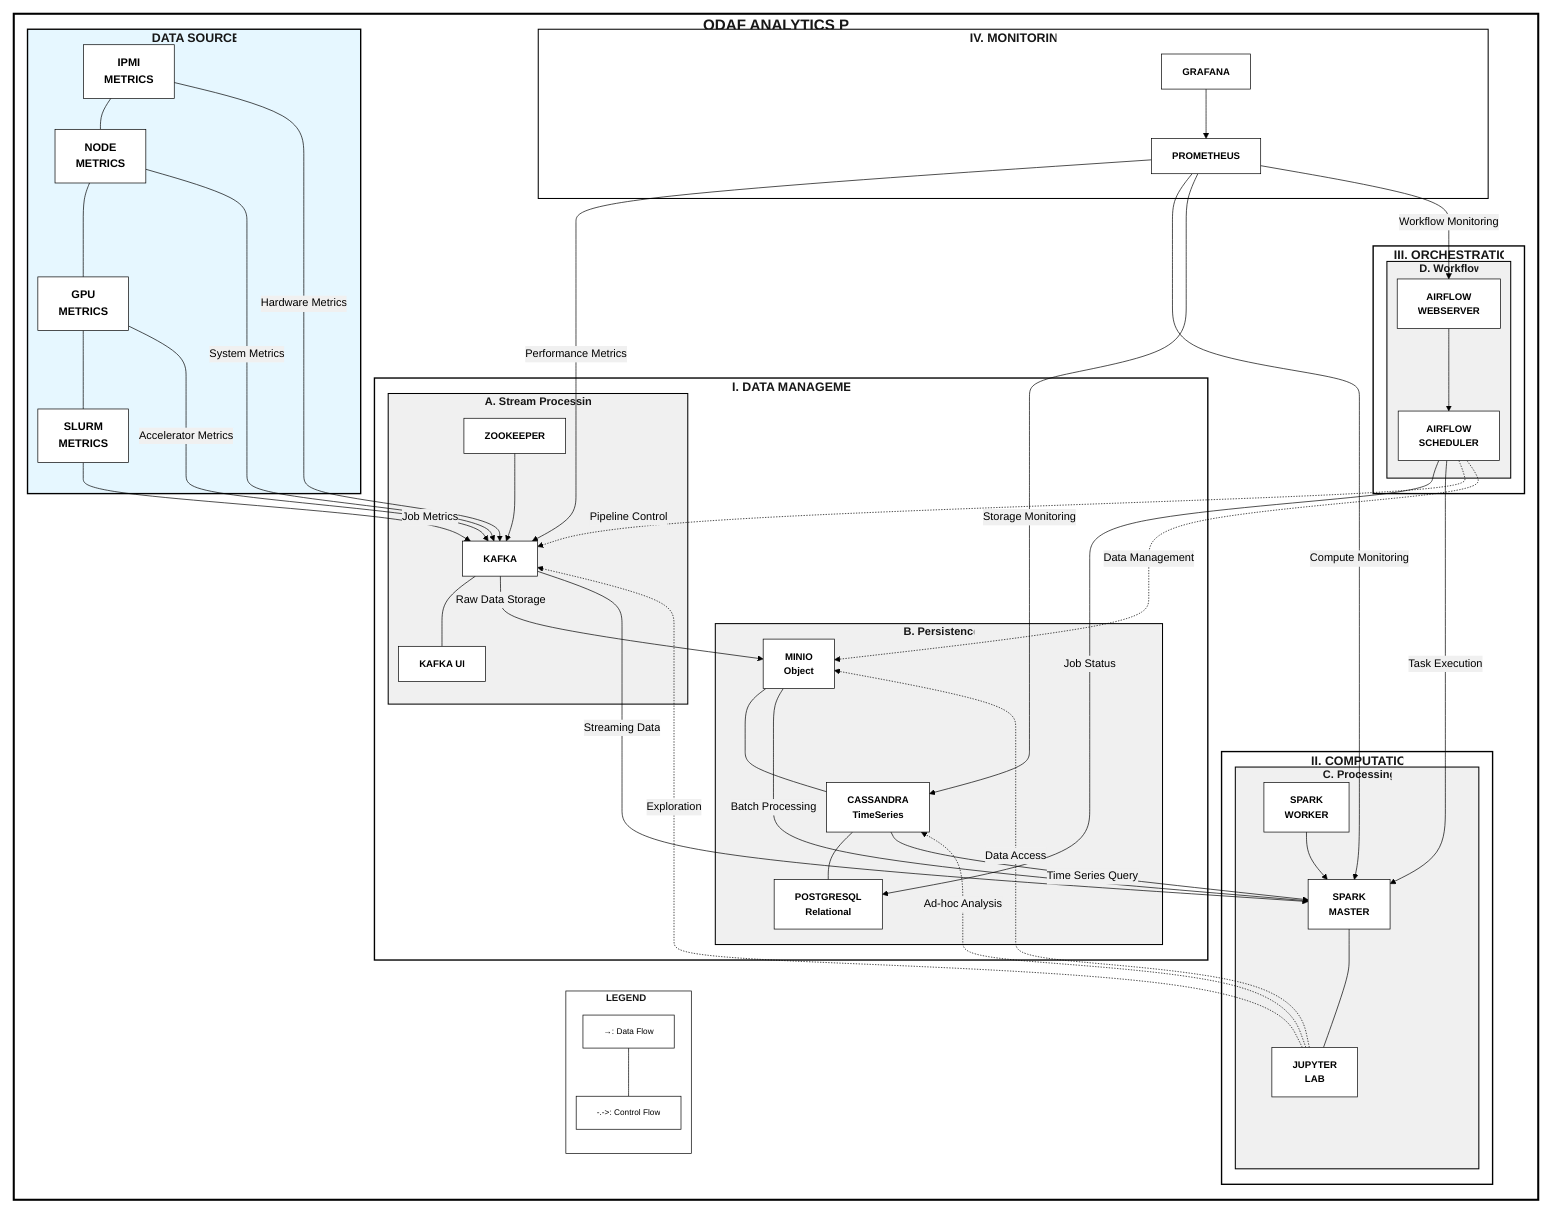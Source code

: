 %%{init: {
  "theme": "base",
  "themeVariables": {
    "primaryColor": "#ffffff",
    "primaryTextColor": "#000000",
    "primaryBorderColor": "#000000",
    "lineColor": "#000000",
    "secondaryColor": "#f0f0f0",
    "tertiaryColor": "#e8e8e8"
  },
  "flowchart": {
    "htmlLabels": true,
    "curve": "basis",
    "diagramPadding": 20,
    "nodeSpacing": 10,
    "rankSpacing": 20,
    "wrap": false
  }
}}%%
flowchart TB
    %% SYSTEM BOUNDARY
    subgraph ODAF["ODAF ANALYTICS PIPELINE"]
    direction TB
    style ODAF fill:#ffffff,stroke:#000000,stroke-width:3px,font-size:22px,font-weight:bold
    
    %% DATA SOURCES - VERTICAL ORIENTATION FOR COMPACTNESS
    subgraph SRC["DATA SOURCES"]
        direction TB
        style SRC fill:#e6f7ff,stroke:#000000,stroke-width:2px,font-size:18px,font-weight:bold
        IPM["IPMI<br>METRICS"] --- NOD["NODE<br>METRICS"] --- GPU["GPU<br>METRICS"] --- SLM["SLURM<br>METRICS"]
        style IPM font-size:16px,font-weight:bold,padding:3px
        style NOD font-size:16px,font-weight:bold,padding:3px
        style GPU font-size:16px,font-weight:bold,padding:3px
        style SLM font-size:16px,font-weight:bold,padding:3px
    end
    
    %% PRIMARY LAYERS - VERTICAL STACK
    subgraph DL["I. DATA MANAGEMENT"]
        direction TB
        style DL fill:#ffffff,stroke:#000000,stroke-width:2px,font-size:18px,font-weight:bold
        subgraph STR["A. Stream Processing"]
            direction TB
            style STR fill:#f0f0f0,stroke:#000000,stroke-width:1.5px,font-size:16px,font-weight:bold
            ZKP["ZOOKEEPER"] --> KFK["KAFKA"] --- KUI["KAFKA UI"]
            style KFK font-size:14px,font-weight:bold,padding:4px
            style ZKP font-size:14px,font-weight:bold,padding:4px
            style KUI font-size:14px,font-weight:bold,padding:4px
        end
        
        subgraph STO["B. Persistence"]
            direction TB
            style STO fill:#f0f0f0,stroke:#000000,stroke-width:1.5px,font-size:16px,font-weight:bold
            MNO["MINIO<br>Object"] --- CAS["CASSANDRA<br>TimeSeries"] --- PGS["POSTGRESQL<br>Relational"]
            style MNO font-size:14px,font-weight:bold,padding:4px
            style CAS font-size:14px,font-weight:bold,padding:4px
            style PGS font-size:14px,font-weight:bold,padding:4px
        end
    end
    
    subgraph CL["II. COMPUTATION"]
        direction TB
        style CL fill:#ffffff,stroke:#000000,stroke-width:2px,font-size:18px,font-weight:bold
        subgraph DSP["C. Processing"]
            direction TB
            style DSP fill:#f0f0f0,stroke:#000000,stroke-width:1.5px,font-size:16px,font-weight:bold
            SPW["SPARK<br>WORKER"] --> SPM["SPARK<br>MASTER"] --- JYP["JUPYTER<br>LAB"]
            style SPM font-size:14px,font-weight:bold,padding:4px
            style SPW font-size:14px,font-weight:bold,padding:4px
            style JYP font-size:14px,font-weight:bold,padding:4px
        end
    end
    
    subgraph OL["III. ORCHESTRATION"]
        direction TB
        style OL fill:#ffffff,stroke:#000000,stroke-width:2px,font-size:18px,font-weight:bold
        subgraph WFS["D. Workflow"]
            direction TB
            style WFS fill:#f0f0f0,stroke:#000000,stroke-width:1.5px,font-size:16px,font-weight:bold
            AFW["AIRFLOW<br>WEBSERVER"] --> AFS["AIRFLOW<br>SCHEDULER"]
            style AFW font-size:14px,font-weight:bold,padding:4px
            style AFS font-size:14px,font-weight:bold,padding:4px
        end
    end
    
    subgraph ML["IV. MONITORING"]
        direction TB
        style ML fill:#ffffff,stroke:#000000,stroke-width:1.5px,font-size:18px,font-weight:bold
        GRF["GRAFANA"] --> PRM["PROMETHEUS"]
        style GRF font-size:14px,font-weight:bold,padding:4px
        style PRM font-size:14px,font-weight:bold,padding:4px
    end
    
    %% DATA FLOW - COMPACT CONNECTIONS WITH LABELS
    IPM -- "Hardware Metrics" --> KFK
    NOD -- "System Metrics" --> KFK
    GPU -- "Accelerator Metrics" --> KFK
    SLM -- "Job Metrics" --> KFK
    PRM -- "Performance Metrics" --> KFK
    
    %% CRITICAL DATA FLOWS - LABELED FOR CLARITY
    KFK -- "Raw Data Storage" --> MNO
    KFK -- "Streaming Data" --> SPM
    MNO -- "Batch Processing" --> SPM
    CAS -- "Time Series Query" --> SPM
    JYP -. "Ad-hoc Analysis" .-> CAS
    JYP -. "Exploration" .-> KFK
    JYP -. "Data Access" .-> MNO
    AFS -- "Job Status" --> PGS
    AFS -- "Task Execution" --> SPM
    AFS -. "Pipeline Control" .-> KFK
    AFS -. "Data Management" .-> MNO
    PRM -- "Compute Monitoring" --> SPM
    PRM -- "Storage Monitoring" --> CAS
    PRM -- "Workflow Monitoring" --> AFW
    
    %% LEGEND - SIMPLIFIED AND COMPACT
    subgraph LG["LEGEND"]
        direction TB
        style LG fill:#ffffff,stroke:#000000,stroke-width:1px,font-size:14px,font-weight:bold
        L1["→: Data Flow"] --- L2["-.->: Control Flow"]
        style L1 font-size:12px,padding:2px
        style L2 font-size:12px,padding:2px
    end
    end